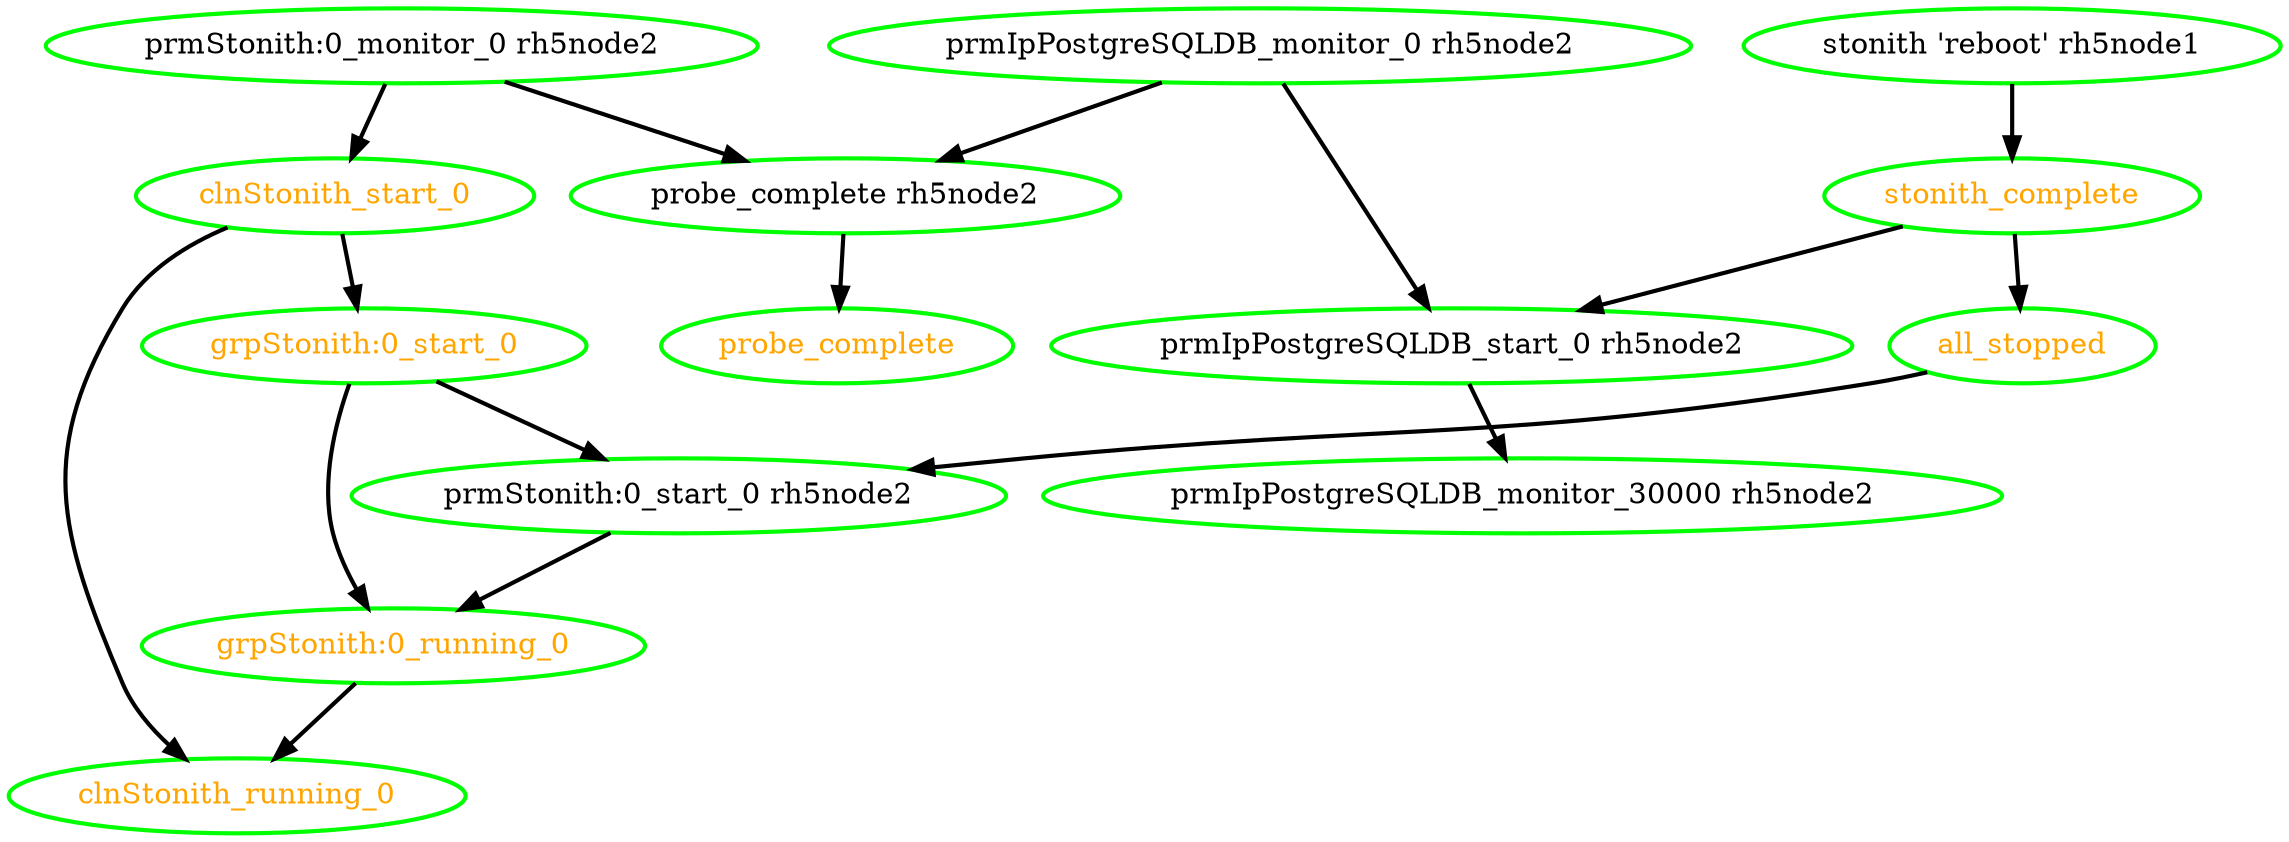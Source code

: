 digraph "g" {
"all_stopped" -> "prmStonith:0_start_0 rh5node2" [ style = bold]
"all_stopped" [ style=bold color="green" fontcolor="orange" ]
"clnStonith_running_0" [ style=bold color="green" fontcolor="orange" ]
"clnStonith_start_0" -> "clnStonith_running_0" [ style = bold]
"clnStonith_start_0" -> "grpStonith:0_start_0" [ style = bold]
"clnStonith_start_0" [ style=bold color="green" fontcolor="orange" ]
"grpStonith:0_running_0" -> "clnStonith_running_0" [ style = bold]
"grpStonith:0_running_0" [ style=bold color="green" fontcolor="orange" ]
"grpStonith:0_start_0" -> "grpStonith:0_running_0" [ style = bold]
"grpStonith:0_start_0" -> "prmStonith:0_start_0 rh5node2" [ style = bold]
"grpStonith:0_start_0" [ style=bold color="green" fontcolor="orange" ]
"prmIpPostgreSQLDB_monitor_0 rh5node2" -> "prmIpPostgreSQLDB_start_0 rh5node2" [ style = bold]
"prmIpPostgreSQLDB_monitor_0 rh5node2" -> "probe_complete rh5node2" [ style = bold]
"prmIpPostgreSQLDB_monitor_0 rh5node2" [ style=bold color="green" fontcolor="black" ]
"prmIpPostgreSQLDB_monitor_30000 rh5node2" [ style=bold color="green" fontcolor="black" ]
"prmIpPostgreSQLDB_start_0 rh5node2" -> "prmIpPostgreSQLDB_monitor_30000 rh5node2" [ style = bold]
"prmIpPostgreSQLDB_start_0 rh5node2" [ style=bold color="green" fontcolor="black" ]
"prmStonith:0_monitor_0 rh5node2" -> "clnStonith_start_0" [ style = bold]
"prmStonith:0_monitor_0 rh5node2" -> "probe_complete rh5node2" [ style = bold]
"prmStonith:0_monitor_0 rh5node2" [ style=bold color="green" fontcolor="black" ]
"prmStonith:0_start_0 rh5node2" -> "grpStonith:0_running_0" [ style = bold]
"prmStonith:0_start_0 rh5node2" [ style=bold color="green" fontcolor="black" ]
"probe_complete rh5node2" -> "probe_complete" [ style = bold]
"probe_complete rh5node2" [ style=bold color="green" fontcolor="black" ]
"probe_complete" [ style=bold color="green" fontcolor="orange" ]
"stonith 'reboot' rh5node1" -> "stonith_complete" [ style = bold]
"stonith 'reboot' rh5node1" [ style=bold color="green" fontcolor="black"]
"stonith_complete" -> "all_stopped" [ style = bold]
"stonith_complete" -> "prmIpPostgreSQLDB_start_0 rh5node2" [ style = bold]
"stonith_complete" [ style=bold color="green" fontcolor="orange" ]
}

